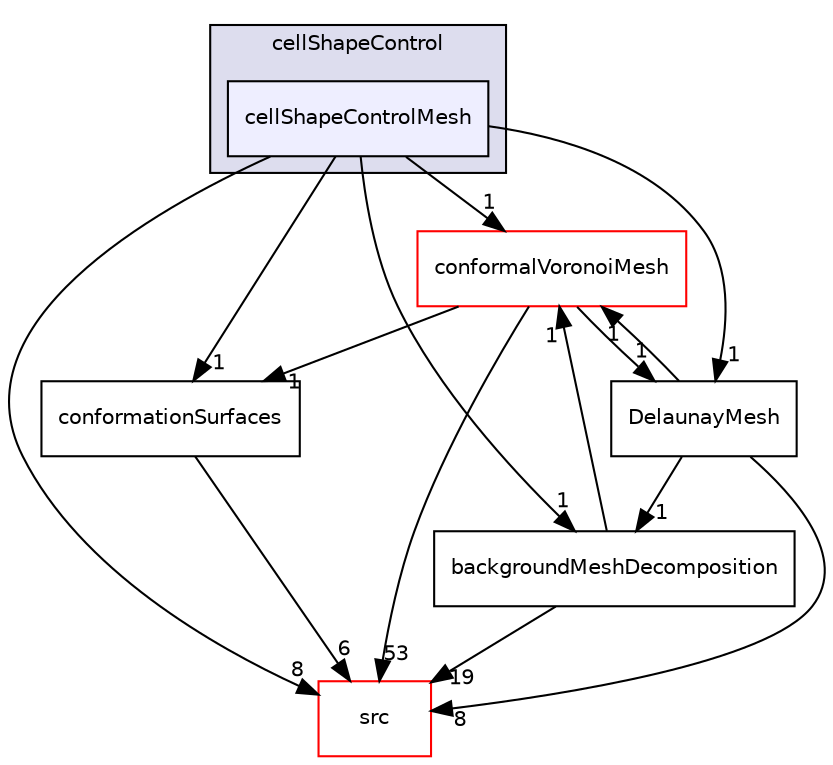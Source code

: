 digraph "applications/utilities/mesh/generation/foamyMesh/conformalVoronoiMesh/cellShapeControl/cellShapeControlMesh" {
  bgcolor=transparent;
  compound=true
  node [ fontsize="10", fontname="Helvetica"];
  edge [ labelfontsize="10", labelfontname="Helvetica"];
  subgraph clusterdir_5088df82dcf25da56e0bc3a1a53ca996 {
    graph [ bgcolor="#ddddee", pencolor="black", label="cellShapeControl" fontname="Helvetica", fontsize="10", URL="dir_5088df82dcf25da56e0bc3a1a53ca996.html"]
  dir_fd5fe15316df322b328286394841bb09 [shape=box, label="cellShapeControlMesh", style="filled", fillcolor="#eeeeff", pencolor="black", URL="dir_fd5fe15316df322b328286394841bb09.html"];
  }
  dir_2620dcc07dc81ce1ef4379237ffdbf3e [shape=box label="conformationSurfaces" URL="dir_2620dcc07dc81ce1ef4379237ffdbf3e.html"];
  dir_68267d1309a1af8e8297ef4c3efbcdba [shape=box label="src" color="red" URL="dir_68267d1309a1af8e8297ef4c3efbcdba.html"];
  dir_38479fab6fd543e227b5b42ac4c0dfc7 [shape=box label="conformalVoronoiMesh" color="red" URL="dir_38479fab6fd543e227b5b42ac4c0dfc7.html"];
  dir_bc43d8325f9052bcda93babf76ac9548 [shape=box label="backgroundMeshDecomposition" URL="dir_bc43d8325f9052bcda93babf76ac9548.html"];
  dir_471504e124fb95463a01ec68989610e1 [shape=box label="DelaunayMesh" URL="dir_471504e124fb95463a01ec68989610e1.html"];
  dir_2620dcc07dc81ce1ef4379237ffdbf3e->dir_68267d1309a1af8e8297ef4c3efbcdba [headlabel="6", labeldistance=1.5 headhref="dir_000543_000737.html"];
  dir_38479fab6fd543e227b5b42ac4c0dfc7->dir_2620dcc07dc81ce1ef4379237ffdbf3e [headlabel="1", labeldistance=1.5 headhref="dir_000538_000543.html"];
  dir_38479fab6fd543e227b5b42ac4c0dfc7->dir_68267d1309a1af8e8297ef4c3efbcdba [headlabel="53", labeldistance=1.5 headhref="dir_000538_000737.html"];
  dir_38479fab6fd543e227b5b42ac4c0dfc7->dir_471504e124fb95463a01ec68989610e1 [headlabel="1", labeldistance=1.5 headhref="dir_000538_000545.html"];
  dir_bc43d8325f9052bcda93babf76ac9548->dir_68267d1309a1af8e8297ef4c3efbcdba [headlabel="19", labeldistance=1.5 headhref="dir_000512_000737.html"];
  dir_bc43d8325f9052bcda93babf76ac9548->dir_38479fab6fd543e227b5b42ac4c0dfc7 [headlabel="1", labeldistance=1.5 headhref="dir_000512_000538.html"];
  dir_471504e124fb95463a01ec68989610e1->dir_68267d1309a1af8e8297ef4c3efbcdba [headlabel="8", labeldistance=1.5 headhref="dir_000545_000737.html"];
  dir_471504e124fb95463a01ec68989610e1->dir_38479fab6fd543e227b5b42ac4c0dfc7 [headlabel="1", labeldistance=1.5 headhref="dir_000545_000538.html"];
  dir_471504e124fb95463a01ec68989610e1->dir_bc43d8325f9052bcda93babf76ac9548 [headlabel="1", labeldistance=1.5 headhref="dir_000545_000512.html"];
  dir_fd5fe15316df322b328286394841bb09->dir_2620dcc07dc81ce1ef4379237ffdbf3e [headlabel="1", labeldistance=1.5 headhref="dir_000516_000543.html"];
  dir_fd5fe15316df322b328286394841bb09->dir_68267d1309a1af8e8297ef4c3efbcdba [headlabel="8", labeldistance=1.5 headhref="dir_000516_000737.html"];
  dir_fd5fe15316df322b328286394841bb09->dir_38479fab6fd543e227b5b42ac4c0dfc7 [headlabel="1", labeldistance=1.5 headhref="dir_000516_000538.html"];
  dir_fd5fe15316df322b328286394841bb09->dir_bc43d8325f9052bcda93babf76ac9548 [headlabel="1", labeldistance=1.5 headhref="dir_000516_000512.html"];
  dir_fd5fe15316df322b328286394841bb09->dir_471504e124fb95463a01ec68989610e1 [headlabel="1", labeldistance=1.5 headhref="dir_000516_000545.html"];
}
